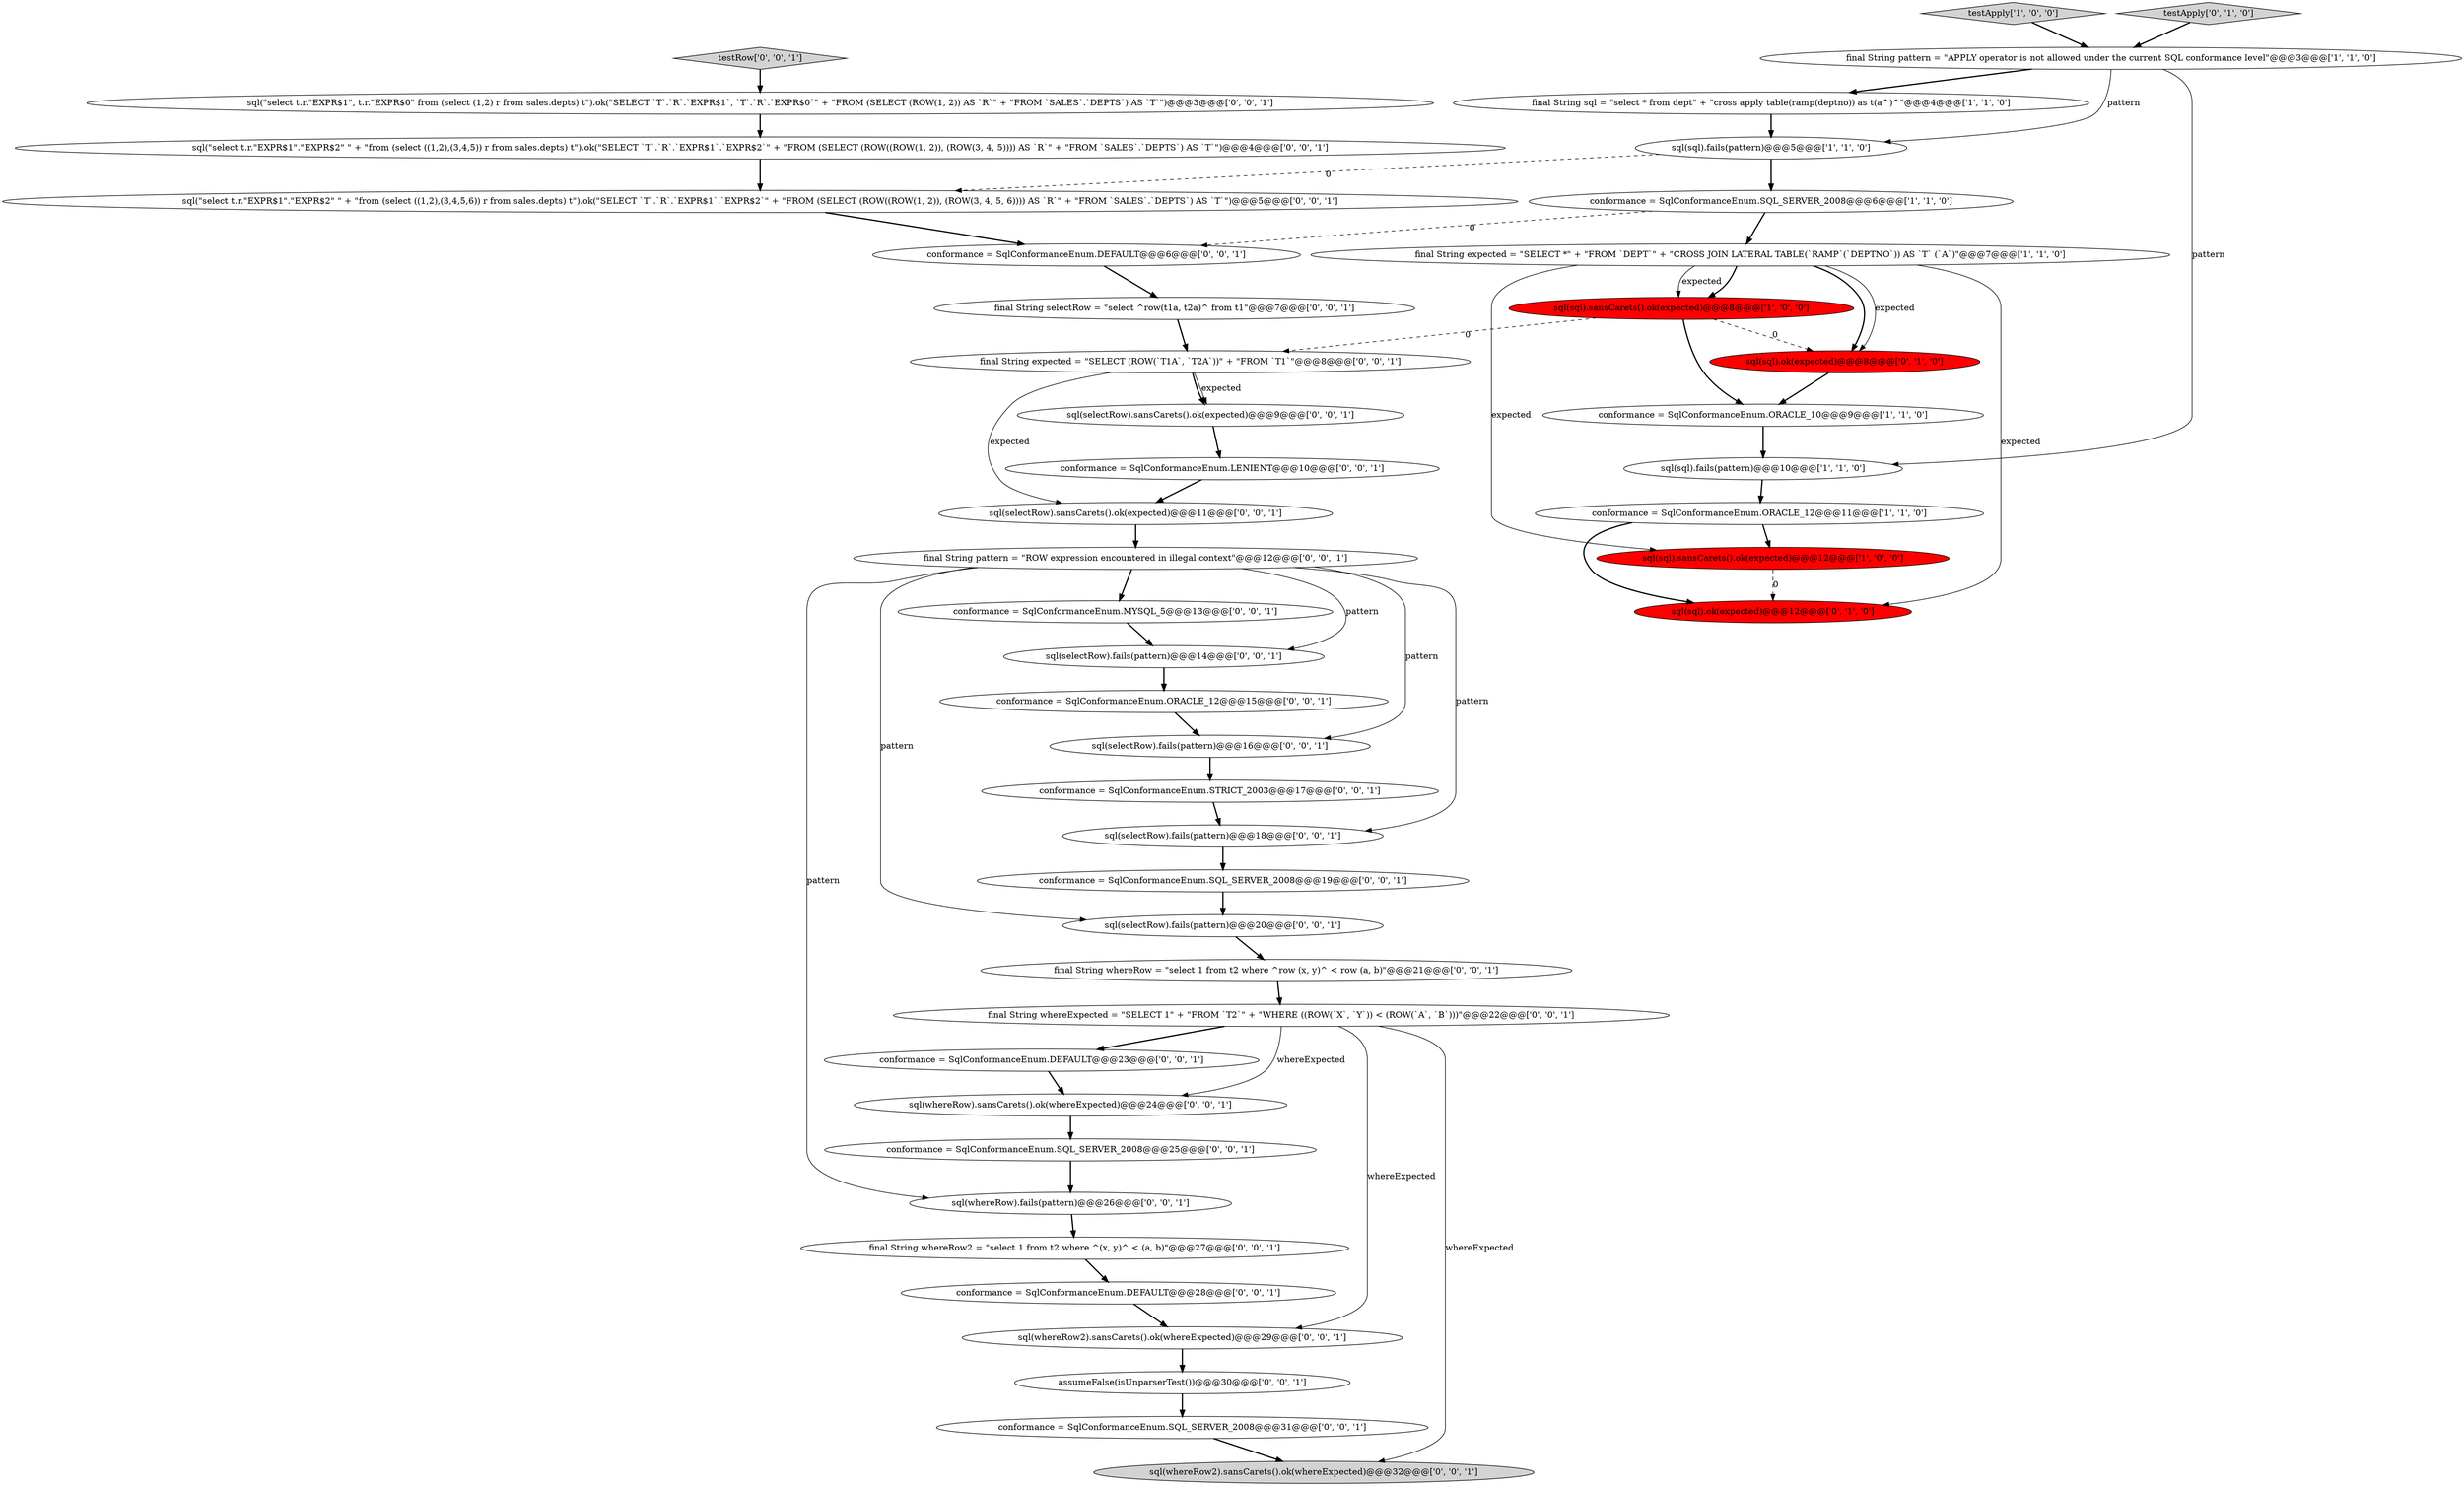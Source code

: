 digraph {
35 [style = filled, label = "sql(selectRow).fails(pattern)@@@16@@@['0', '0', '1']", fillcolor = white, shape = ellipse image = "AAA0AAABBB3BBB"];
36 [style = filled, label = "sql(\"select t.r.\"EXPR$1\".\"EXPR$2\" \" + \"from (select ((1,2),(3,4,5,6)) r from sales.depts) t\").ok(\"SELECT `T`.`R`.`EXPR$1`.`EXPR$2`\" + \"FROM (SELECT (ROW((ROW(1, 2)), (ROW(3, 4, 5, 6)))) AS `R`\" + \"FROM `SALES`.`DEPTS`) AS `T`\")@@@5@@@['0', '0', '1']", fillcolor = white, shape = ellipse image = "AAA0AAABBB3BBB"];
29 [style = filled, label = "sql(selectRow).fails(pattern)@@@14@@@['0', '0', '1']", fillcolor = white, shape = ellipse image = "AAA0AAABBB3BBB"];
23 [style = filled, label = "assumeFalse(isUnparserTest())@@@30@@@['0', '0', '1']", fillcolor = white, shape = ellipse image = "AAA0AAABBB3BBB"];
38 [style = filled, label = "conformance = SqlConformanceEnum.LENIENT@@@10@@@['0', '0', '1']", fillcolor = white, shape = ellipse image = "AAA0AAABBB3BBB"];
42 [style = filled, label = "sql(\"select t.r.\"EXPR$1\", t.r.\"EXPR$0\" from (select (1,2) r from sales.depts) t\").ok(\"SELECT `T`.`R`.`EXPR$1`, `T`.`R`.`EXPR$0`\" + \"FROM (SELECT (ROW(1, 2)) AS `R`\" + \"FROM `SALES`.`DEPTS`) AS `T`\")@@@3@@@['0', '0', '1']", fillcolor = white, shape = ellipse image = "AAA0AAABBB3BBB"];
14 [style = filled, label = "sql(selectRow).sansCarets().ok(expected)@@@9@@@['0', '0', '1']", fillcolor = white, shape = ellipse image = "AAA0AAABBB3BBB"];
10 [style = filled, label = "sql(sql).fails(pattern)@@@10@@@['1', '1', '0']", fillcolor = white, shape = ellipse image = "AAA0AAABBB1BBB"];
20 [style = filled, label = "final String selectRow = \"select ^row(t1a, t2a)^ from t1\"@@@7@@@['0', '0', '1']", fillcolor = white, shape = ellipse image = "AAA0AAABBB3BBB"];
6 [style = filled, label = "sql(sql).sansCarets().ok(expected)@@@12@@@['1', '0', '0']", fillcolor = red, shape = ellipse image = "AAA1AAABBB1BBB"];
27 [style = filled, label = "conformance = SqlConformanceEnum.SQL_SERVER_2008@@@31@@@['0', '0', '1']", fillcolor = white, shape = ellipse image = "AAA0AAABBB3BBB"];
30 [style = filled, label = "sql(\"select t.r.\"EXPR$1\".\"EXPR$2\" \" + \"from (select ((1,2),(3,4,5)) r from sales.depts) t\").ok(\"SELECT `T`.`R`.`EXPR$1`.`EXPR$2`\" + \"FROM (SELECT (ROW((ROW(1, 2)), (ROW(3, 4, 5)))) AS `R`\" + \"FROM `SALES`.`DEPTS`) AS `T`\")@@@4@@@['0', '0', '1']", fillcolor = white, shape = ellipse image = "AAA0AAABBB3BBB"];
33 [style = filled, label = "final String expected = \"SELECT (ROW(`T1A`, `T2A`))\" + \"FROM `T1`\"@@@8@@@['0', '0', '1']", fillcolor = white, shape = ellipse image = "AAA0AAABBB3BBB"];
11 [style = filled, label = "sql(sql).ok(expected)@@@12@@@['0', '1', '0']", fillcolor = red, shape = ellipse image = "AAA1AAABBB2BBB"];
37 [style = filled, label = "conformance = SqlConformanceEnum.SQL_SERVER_2008@@@19@@@['0', '0', '1']", fillcolor = white, shape = ellipse image = "AAA0AAABBB3BBB"];
0 [style = filled, label = "final String sql = \"select * from dept\" + \"cross apply table(ramp(deptno)) as t(a^)^\"@@@4@@@['1', '1', '0']", fillcolor = white, shape = ellipse image = "AAA0AAABBB1BBB"];
34 [style = filled, label = "final String whereExpected = \"SELECT 1\" + \"FROM `T2`\" + \"WHERE ((ROW(`X`, `Y`)) < (ROW(`A`, `B`)))\"@@@22@@@['0', '0', '1']", fillcolor = white, shape = ellipse image = "AAA0AAABBB3BBB"];
18 [style = filled, label = "sql(whereRow2).sansCarets().ok(whereExpected)@@@32@@@['0', '0', '1']", fillcolor = lightgray, shape = ellipse image = "AAA0AAABBB3BBB"];
43 [style = filled, label = "conformance = SqlConformanceEnum.SQL_SERVER_2008@@@25@@@['0', '0', '1']", fillcolor = white, shape = ellipse image = "AAA0AAABBB3BBB"];
7 [style = filled, label = "testApply['1', '0', '0']", fillcolor = lightgray, shape = diamond image = "AAA0AAABBB1BBB"];
28 [style = filled, label = "sql(whereRow).sansCarets().ok(whereExpected)@@@24@@@['0', '0', '1']", fillcolor = white, shape = ellipse image = "AAA0AAABBB3BBB"];
3 [style = filled, label = "final String pattern = \"APPLY operator is not allowed under the current SQL conformance level\"@@@3@@@['1', '1', '0']", fillcolor = white, shape = ellipse image = "AAA0AAABBB1BBB"];
5 [style = filled, label = "sql(sql).fails(pattern)@@@5@@@['1', '1', '0']", fillcolor = white, shape = ellipse image = "AAA0AAABBB1BBB"];
16 [style = filled, label = "conformance = SqlConformanceEnum.STRICT_2003@@@17@@@['0', '0', '1']", fillcolor = white, shape = ellipse image = "AAA0AAABBB3BBB"];
19 [style = filled, label = "conformance = SqlConformanceEnum.DEFAULT@@@23@@@['0', '0', '1']", fillcolor = white, shape = ellipse image = "AAA0AAABBB3BBB"];
44 [style = filled, label = "conformance = SqlConformanceEnum.DEFAULT@@@28@@@['0', '0', '1']", fillcolor = white, shape = ellipse image = "AAA0AAABBB3BBB"];
25 [style = filled, label = "conformance = SqlConformanceEnum.MYSQL_5@@@13@@@['0', '0', '1']", fillcolor = white, shape = ellipse image = "AAA0AAABBB3BBB"];
39 [style = filled, label = "final String pattern = \"ROW expression encountered in illegal context\"@@@12@@@['0', '0', '1']", fillcolor = white, shape = ellipse image = "AAA0AAABBB3BBB"];
41 [style = filled, label = "sql(selectRow).fails(pattern)@@@18@@@['0', '0', '1']", fillcolor = white, shape = ellipse image = "AAA0AAABBB3BBB"];
2 [style = filled, label = "final String expected = \"SELECT *\" + \"FROM `DEPT`\" + \"CROSS JOIN LATERAL TABLE(`RAMP`(`DEPTNO`)) AS `T` (`A`)\"@@@7@@@['1', '1', '0']", fillcolor = white, shape = ellipse image = "AAA0AAABBB1BBB"];
13 [style = filled, label = "sql(sql).ok(expected)@@@8@@@['0', '1', '0']", fillcolor = red, shape = ellipse image = "AAA1AAABBB2BBB"];
8 [style = filled, label = "conformance = SqlConformanceEnum.ORACLE_12@@@11@@@['1', '1', '0']", fillcolor = white, shape = ellipse image = "AAA0AAABBB1BBB"];
22 [style = filled, label = "sql(selectRow).sansCarets().ok(expected)@@@11@@@['0', '0', '1']", fillcolor = white, shape = ellipse image = "AAA0AAABBB3BBB"];
12 [style = filled, label = "testApply['0', '1', '0']", fillcolor = lightgray, shape = diamond image = "AAA0AAABBB2BBB"];
24 [style = filled, label = "conformance = SqlConformanceEnum.ORACLE_12@@@15@@@['0', '0', '1']", fillcolor = white, shape = ellipse image = "AAA0AAABBB3BBB"];
21 [style = filled, label = "sql(selectRow).fails(pattern)@@@20@@@['0', '0', '1']", fillcolor = white, shape = ellipse image = "AAA0AAABBB3BBB"];
26 [style = filled, label = "final String whereRow = \"select 1 from t2 where ^row (x, y)^ < row (a, b)\"@@@21@@@['0', '0', '1']", fillcolor = white, shape = ellipse image = "AAA0AAABBB3BBB"];
40 [style = filled, label = "testRow['0', '0', '1']", fillcolor = lightgray, shape = diamond image = "AAA0AAABBB3BBB"];
17 [style = filled, label = "sql(whereRow2).sansCarets().ok(whereExpected)@@@29@@@['0', '0', '1']", fillcolor = white, shape = ellipse image = "AAA0AAABBB3BBB"];
31 [style = filled, label = "final String whereRow2 = \"select 1 from t2 where ^(x, y)^ < (a, b)\"@@@27@@@['0', '0', '1']", fillcolor = white, shape = ellipse image = "AAA0AAABBB3BBB"];
32 [style = filled, label = "sql(whereRow).fails(pattern)@@@26@@@['0', '0', '1']", fillcolor = white, shape = ellipse image = "AAA0AAABBB3BBB"];
9 [style = filled, label = "sql(sql).sansCarets().ok(expected)@@@8@@@['1', '0', '0']", fillcolor = red, shape = ellipse image = "AAA1AAABBB1BBB"];
1 [style = filled, label = "conformance = SqlConformanceEnum.SQL_SERVER_2008@@@6@@@['1', '1', '0']", fillcolor = white, shape = ellipse image = "AAA0AAABBB1BBB"];
15 [style = filled, label = "conformance = SqlConformanceEnum.DEFAULT@@@6@@@['0', '0', '1']", fillcolor = white, shape = ellipse image = "AAA0AAABBB3BBB"];
4 [style = filled, label = "conformance = SqlConformanceEnum.ORACLE_10@@@9@@@['1', '1', '0']", fillcolor = white, shape = ellipse image = "AAA0AAABBB1BBB"];
4->10 [style = bold, label=""];
27->18 [style = bold, label=""];
33->14 [style = bold, label=""];
35->16 [style = bold, label=""];
34->17 [style = solid, label="whereExpected"];
23->27 [style = bold, label=""];
34->19 [style = bold, label=""];
24->35 [style = bold, label=""];
1->15 [style = dashed, label="0"];
9->4 [style = bold, label=""];
26->34 [style = bold, label=""];
36->15 [style = bold, label=""];
41->37 [style = bold, label=""];
6->11 [style = dashed, label="0"];
37->21 [style = bold, label=""];
43->32 [style = bold, label=""];
2->11 [style = solid, label="expected"];
30->36 [style = bold, label=""];
8->6 [style = bold, label=""];
14->38 [style = bold, label=""];
2->9 [style = bold, label=""];
25->29 [style = bold, label=""];
5->36 [style = dashed, label="0"];
39->35 [style = solid, label="pattern"];
44->17 [style = bold, label=""];
17->23 [style = bold, label=""];
7->3 [style = bold, label=""];
3->0 [style = bold, label=""];
20->33 [style = bold, label=""];
9->33 [style = dashed, label="0"];
2->13 [style = bold, label=""];
16->41 [style = bold, label=""];
39->29 [style = solid, label="pattern"];
39->41 [style = solid, label="pattern"];
5->1 [style = bold, label=""];
21->26 [style = bold, label=""];
33->14 [style = solid, label="expected"];
2->9 [style = solid, label="expected"];
28->43 [style = bold, label=""];
10->8 [style = bold, label=""];
34->18 [style = solid, label="whereExpected"];
31->44 [style = bold, label=""];
3->10 [style = solid, label="pattern"];
42->30 [style = bold, label=""];
39->21 [style = solid, label="pattern"];
15->20 [style = bold, label=""];
39->32 [style = solid, label="pattern"];
9->13 [style = dashed, label="0"];
2->6 [style = solid, label="expected"];
33->22 [style = solid, label="expected"];
22->39 [style = bold, label=""];
34->28 [style = solid, label="whereExpected"];
2->13 [style = solid, label="expected"];
1->2 [style = bold, label=""];
12->3 [style = bold, label=""];
3->5 [style = solid, label="pattern"];
39->25 [style = bold, label=""];
19->28 [style = bold, label=""];
38->22 [style = bold, label=""];
29->24 [style = bold, label=""];
8->11 [style = bold, label=""];
40->42 [style = bold, label=""];
32->31 [style = bold, label=""];
0->5 [style = bold, label=""];
13->4 [style = bold, label=""];
}
